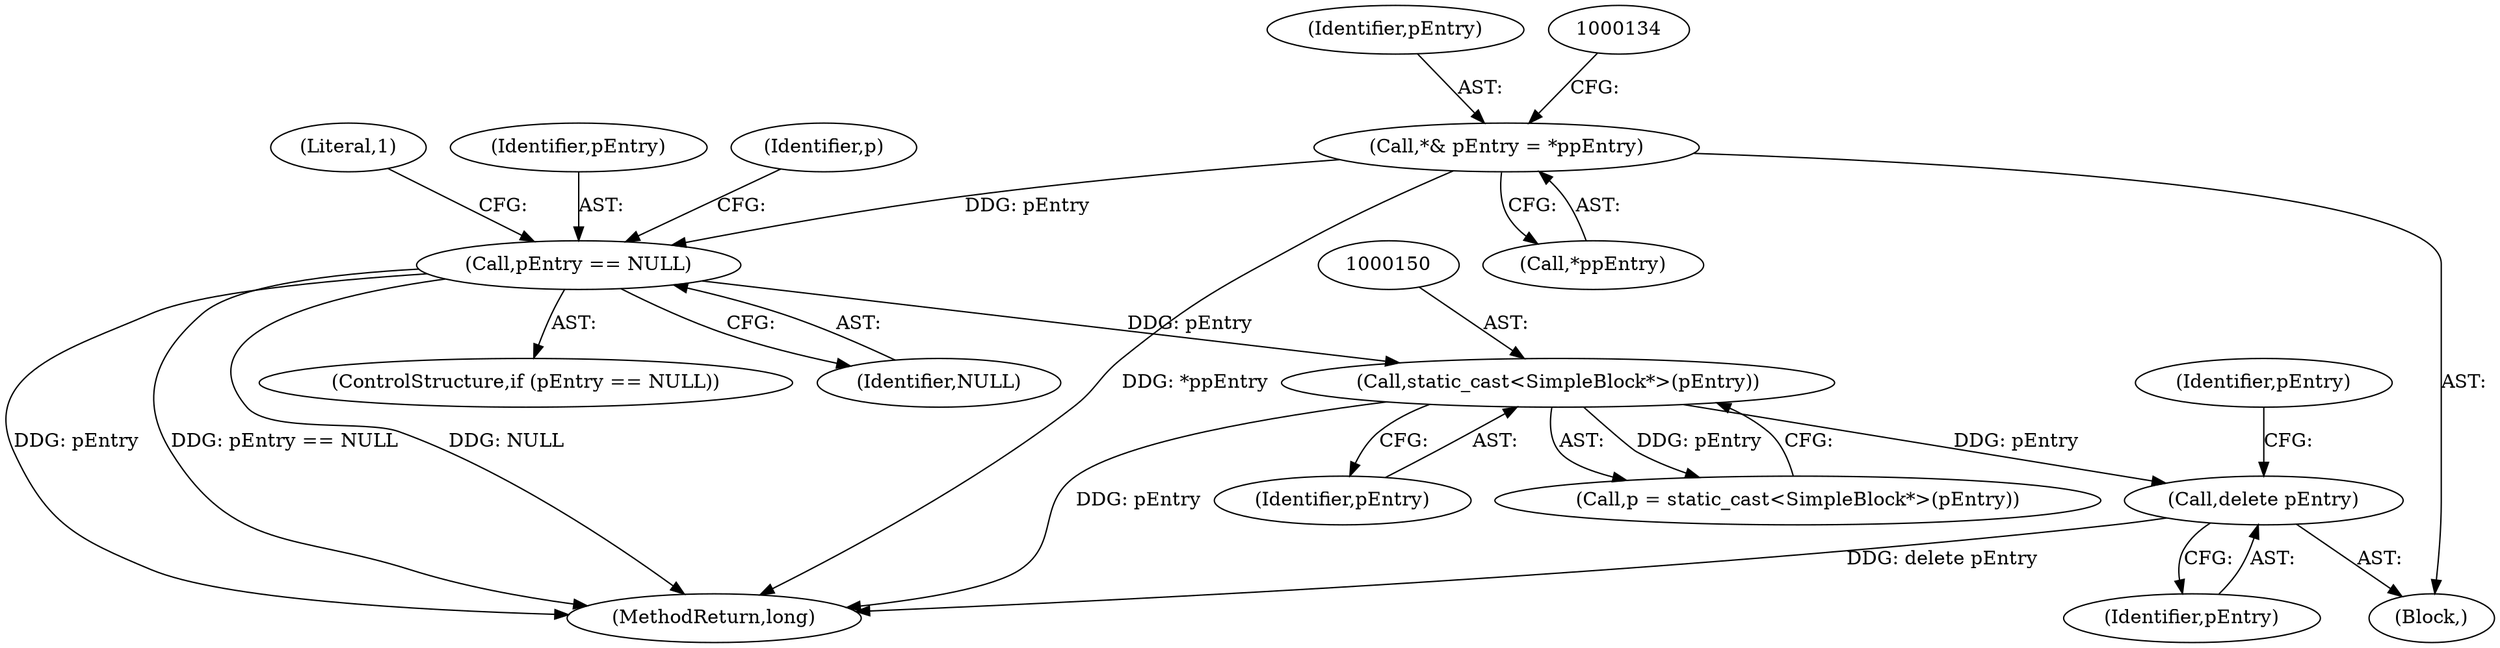 digraph "1_Android_04839626ed859623901ebd3a5fd483982186b59d_22@API" {
"1000165" [label="(Call,delete pEntry)"];
"1000149" [label="(Call,static_cast<SimpleBlock*>(pEntry))"];
"1000141" [label="(Call,pEntry == NULL)"];
"1000129" [label="(Call,*& pEntry = *ppEntry)"];
"1000146" [label="(Literal,1)"];
"1000129" [label="(Call,*& pEntry = *ppEntry)"];
"1000166" [label="(Identifier,pEntry)"];
"1000104" [label="(Block,)"];
"1000131" [label="(Call,*ppEntry)"];
"1000141" [label="(Call,pEntry == NULL)"];
"1000140" [label="(ControlStructure,if (pEntry == NULL))"];
"1000165" [label="(Call,delete pEntry)"];
"1000168" [label="(Identifier,pEntry)"];
"1000130" [label="(Identifier,pEntry)"];
"1000172" [label="(MethodReturn,long)"];
"1000142" [label="(Identifier,pEntry)"];
"1000151" [label="(Identifier,pEntry)"];
"1000148" [label="(Identifier,p)"];
"1000149" [label="(Call,static_cast<SimpleBlock*>(pEntry))"];
"1000147" [label="(Call,p = static_cast<SimpleBlock*>(pEntry))"];
"1000143" [label="(Identifier,NULL)"];
"1000165" -> "1000104"  [label="AST: "];
"1000165" -> "1000166"  [label="CFG: "];
"1000166" -> "1000165"  [label="AST: "];
"1000168" -> "1000165"  [label="CFG: "];
"1000165" -> "1000172"  [label="DDG: delete pEntry"];
"1000149" -> "1000165"  [label="DDG: pEntry"];
"1000149" -> "1000147"  [label="AST: "];
"1000149" -> "1000151"  [label="CFG: "];
"1000150" -> "1000149"  [label="AST: "];
"1000151" -> "1000149"  [label="AST: "];
"1000147" -> "1000149"  [label="CFG: "];
"1000149" -> "1000172"  [label="DDG: pEntry"];
"1000149" -> "1000147"  [label="DDG: pEntry"];
"1000141" -> "1000149"  [label="DDG: pEntry"];
"1000141" -> "1000140"  [label="AST: "];
"1000141" -> "1000143"  [label="CFG: "];
"1000142" -> "1000141"  [label="AST: "];
"1000143" -> "1000141"  [label="AST: "];
"1000146" -> "1000141"  [label="CFG: "];
"1000148" -> "1000141"  [label="CFG: "];
"1000141" -> "1000172"  [label="DDG: pEntry"];
"1000141" -> "1000172"  [label="DDG: pEntry == NULL"];
"1000141" -> "1000172"  [label="DDG: NULL"];
"1000129" -> "1000141"  [label="DDG: pEntry"];
"1000129" -> "1000104"  [label="AST: "];
"1000129" -> "1000131"  [label="CFG: "];
"1000130" -> "1000129"  [label="AST: "];
"1000131" -> "1000129"  [label="AST: "];
"1000134" -> "1000129"  [label="CFG: "];
"1000129" -> "1000172"  [label="DDG: *ppEntry"];
}
